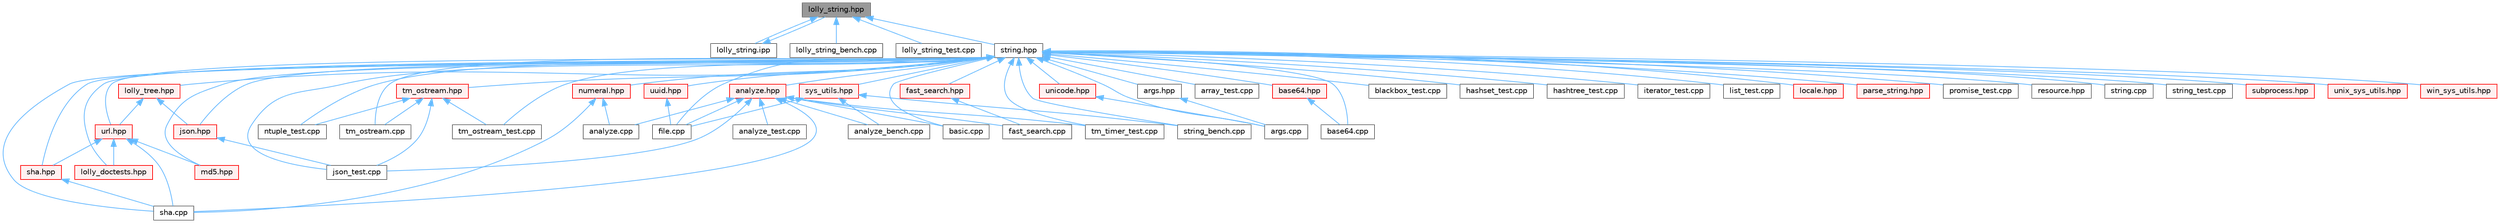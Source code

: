 digraph "lolly_string.hpp"
{
 // LATEX_PDF_SIZE
  bgcolor="transparent";
  edge [fontname=Helvetica,fontsize=10,labelfontname=Helvetica,labelfontsize=10];
  node [fontname=Helvetica,fontsize=10,shape=box,height=0.2,width=0.4];
  Node1 [id="Node000001",label="lolly_string.hpp",height=0.2,width=0.4,color="gray40", fillcolor="grey60", style="filled", fontcolor="black",tooltip=" "];
  Node1 -> Node2 [id="edge1_Node000001_Node000002",dir="back",color="steelblue1",style="solid",tooltip=" "];
  Node2 [id="Node000002",label="lolly_string.ipp",height=0.2,width=0.4,color="grey40", fillcolor="white", style="filled",URL="$lolly__string_8ipp.html",tooltip=" "];
  Node2 -> Node1 [id="edge2_Node000002_Node000001",dir="back",color="steelblue1",style="solid",tooltip=" "];
  Node1 -> Node3 [id="edge3_Node000001_Node000003",dir="back",color="steelblue1",style="solid",tooltip=" "];
  Node3 [id="Node000003",label="lolly_string_bench.cpp",height=0.2,width=0.4,color="grey40", fillcolor="white", style="filled",URL="$lolly__string__bench_8cpp.html",tooltip=" "];
  Node1 -> Node4 [id="edge4_Node000001_Node000004",dir="back",color="steelblue1",style="solid",tooltip=" "];
  Node4 [id="Node000004",label="lolly_string_test.cpp",height=0.2,width=0.4,color="grey40", fillcolor="white", style="filled",URL="$lolly__string__test_8cpp.html",tooltip=" "];
  Node1 -> Node5 [id="edge5_Node000001_Node000005",dir="back",color="steelblue1",style="solid",tooltip=" "];
  Node5 [id="Node000005",label="string.hpp",height=0.2,width=0.4,color="grey40", fillcolor="white", style="filled",URL="$string_8hpp.html",tooltip=" "];
  Node5 -> Node6 [id="edge6_Node000005_Node000006",dir="back",color="steelblue1",style="solid",tooltip=" "];
  Node6 [id="Node000006",label="analyze.hpp",height=0.2,width=0.4,color="red", fillcolor="#FFF0F0", style="filled",URL="$analyze_8hpp.html",tooltip=" "];
  Node6 -> Node7 [id="edge7_Node000006_Node000007",dir="back",color="steelblue1",style="solid",tooltip=" "];
  Node7 [id="Node000007",label="analyze.cpp",height=0.2,width=0.4,color="grey40", fillcolor="white", style="filled",URL="$analyze_8cpp.html",tooltip=" "];
  Node6 -> Node8 [id="edge8_Node000006_Node000008",dir="back",color="steelblue1",style="solid",tooltip=" "];
  Node8 [id="Node000008",label="analyze_bench.cpp",height=0.2,width=0.4,color="grey40", fillcolor="white", style="filled",URL="$analyze__bench_8cpp.html",tooltip=" "];
  Node6 -> Node9 [id="edge9_Node000006_Node000009",dir="back",color="steelblue1",style="solid",tooltip=" "];
  Node9 [id="Node000009",label="analyze_test.cpp",height=0.2,width=0.4,color="grey40", fillcolor="white", style="filled",URL="$analyze__test_8cpp.html",tooltip=" "];
  Node6 -> Node10 [id="edge10_Node000006_Node000010",dir="back",color="steelblue1",style="solid",tooltip=" "];
  Node10 [id="Node000010",label="basic.cpp",height=0.2,width=0.4,color="grey40", fillcolor="white", style="filled",URL="$basic_8cpp.html",tooltip=" "];
  Node6 -> Node11 [id="edge11_Node000006_Node000011",dir="back",color="steelblue1",style="solid",tooltip=" "];
  Node11 [id="Node000011",label="fast_search.cpp",height=0.2,width=0.4,color="grey40", fillcolor="white", style="filled",URL="$fast__search_8cpp.html",tooltip=" "];
  Node6 -> Node12 [id="edge12_Node000006_Node000012",dir="back",color="steelblue1",style="solid",tooltip=" "];
  Node12 [id="Node000012",label="file.cpp",height=0.2,width=0.4,color="grey40", fillcolor="white", style="filled",URL="$file_8cpp.html",tooltip=" "];
  Node6 -> Node15 [id="edge13_Node000006_Node000015",dir="back",color="steelblue1",style="solid",tooltip=" "];
  Node15 [id="Node000015",label="json_test.cpp",height=0.2,width=0.4,color="grey40", fillcolor="white", style="filled",URL="$json__test_8cpp.html",tooltip=" "];
  Node6 -> Node20 [id="edge14_Node000006_Node000020",dir="back",color="steelblue1",style="solid",tooltip=" "];
  Node20 [id="Node000020",label="sha.cpp",height=0.2,width=0.4,color="grey40", fillcolor="white", style="filled",URL="$sha_8cpp.html",tooltip=" "];
  Node6 -> Node21 [id="edge15_Node000006_Node000021",dir="back",color="steelblue1",style="solid",tooltip=" "];
  Node21 [id="Node000021",label="tm_timer_test.cpp",height=0.2,width=0.4,color="grey40", fillcolor="white", style="filled",URL="$tm__timer__test_8cpp.html",tooltip=" "];
  Node5 -> Node25 [id="edge16_Node000005_Node000025",dir="back",color="steelblue1",style="solid",tooltip=" "];
  Node25 [id="Node000025",label="args.cpp",height=0.2,width=0.4,color="grey40", fillcolor="white", style="filled",URL="$args_8cpp.html",tooltip=" "];
  Node5 -> Node26 [id="edge17_Node000005_Node000026",dir="back",color="steelblue1",style="solid",tooltip=" "];
  Node26 [id="Node000026",label="args.hpp",height=0.2,width=0.4,color="grey40", fillcolor="white", style="filled",URL="$args_8hpp.html",tooltip=" "];
  Node26 -> Node25 [id="edge18_Node000026_Node000025",dir="back",color="steelblue1",style="solid",tooltip=" "];
  Node5 -> Node27 [id="edge19_Node000005_Node000027",dir="back",color="steelblue1",style="solid",tooltip=" "];
  Node27 [id="Node000027",label="array_test.cpp",height=0.2,width=0.4,color="grey40", fillcolor="white", style="filled",URL="$array__test_8cpp.html",tooltip=" "];
  Node5 -> Node28 [id="edge20_Node000005_Node000028",dir="back",color="steelblue1",style="solid",tooltip=" "];
  Node28 [id="Node000028",label="base64.cpp",height=0.2,width=0.4,color="grey40", fillcolor="white", style="filled",URL="$base64_8cpp.html",tooltip=" "];
  Node5 -> Node29 [id="edge21_Node000005_Node000029",dir="back",color="steelblue1",style="solid",tooltip=" "];
  Node29 [id="Node000029",label="base64.hpp",height=0.2,width=0.4,color="red", fillcolor="#FFF0F0", style="filled",URL="$base64_8hpp.html",tooltip=" "];
  Node29 -> Node28 [id="edge22_Node000029_Node000028",dir="back",color="steelblue1",style="solid",tooltip=" "];
  Node5 -> Node10 [id="edge23_Node000005_Node000010",dir="back",color="steelblue1",style="solid",tooltip=" "];
  Node5 -> Node31 [id="edge24_Node000005_Node000031",dir="back",color="steelblue1",style="solid",tooltip=" "];
  Node31 [id="Node000031",label="blackbox_test.cpp",height=0.2,width=0.4,color="grey40", fillcolor="white", style="filled",URL="$blackbox__test_8cpp.html",tooltip=" "];
  Node5 -> Node32 [id="edge25_Node000005_Node000032",dir="back",color="steelblue1",style="solid",tooltip=" "];
  Node32 [id="Node000032",label="fast_search.hpp",height=0.2,width=0.4,color="red", fillcolor="#FFF0F0", style="filled",URL="$fast__search_8hpp.html",tooltip=" "];
  Node32 -> Node11 [id="edge26_Node000032_Node000011",dir="back",color="steelblue1",style="solid",tooltip=" "];
  Node5 -> Node12 [id="edge27_Node000005_Node000012",dir="back",color="steelblue1",style="solid",tooltip=" "];
  Node5 -> Node34 [id="edge28_Node000005_Node000034",dir="back",color="steelblue1",style="solid",tooltip=" "];
  Node34 [id="Node000034",label="hashset_test.cpp",height=0.2,width=0.4,color="grey40", fillcolor="white", style="filled",URL="$hashset__test_8cpp.html",tooltip=" "];
  Node5 -> Node35 [id="edge29_Node000005_Node000035",dir="back",color="steelblue1",style="solid",tooltip=" "];
  Node35 [id="Node000035",label="hashtree_test.cpp",height=0.2,width=0.4,color="grey40", fillcolor="white", style="filled",URL="$hashtree__test_8cpp.html",tooltip=" "];
  Node5 -> Node36 [id="edge30_Node000005_Node000036",dir="back",color="steelblue1",style="solid",tooltip=" "];
  Node36 [id="Node000036",label="iterator_test.cpp",height=0.2,width=0.4,color="grey40", fillcolor="white", style="filled",URL="$iterator__test_8cpp.html",tooltip=" "];
  Node5 -> Node37 [id="edge31_Node000005_Node000037",dir="back",color="steelblue1",style="solid",tooltip=" "];
  Node37 [id="Node000037",label="json.hpp",height=0.2,width=0.4,color="red", fillcolor="#FFF0F0", style="filled",URL="$json_8hpp.html",tooltip=" "];
  Node37 -> Node15 [id="edge32_Node000037_Node000015",dir="back",color="steelblue1",style="solid",tooltip=" "];
  Node5 -> Node15 [id="edge33_Node000005_Node000015",dir="back",color="steelblue1",style="solid",tooltip=" "];
  Node5 -> Node38 [id="edge34_Node000005_Node000038",dir="back",color="steelblue1",style="solid",tooltip=" "];
  Node38 [id="Node000038",label="list_test.cpp",height=0.2,width=0.4,color="grey40", fillcolor="white", style="filled",URL="$list__test_8cpp.html",tooltip=" "];
  Node5 -> Node39 [id="edge35_Node000005_Node000039",dir="back",color="steelblue1",style="solid",tooltip=" "];
  Node39 [id="Node000039",label="locale.hpp",height=0.2,width=0.4,color="red", fillcolor="#FFF0F0", style="filled",URL="$locale_8hpp.html",tooltip=" "];
  Node5 -> Node40 [id="edge36_Node000005_Node000040",dir="back",color="steelblue1",style="solid",tooltip=" "];
  Node40 [id="Node000040",label="lolly_doctests.hpp",height=0.2,width=0.4,color="red", fillcolor="#FFF0F0", style="filled",URL="$lolly__doctests_8hpp.html",tooltip=" "];
  Node5 -> Node62 [id="edge37_Node000005_Node000062",dir="back",color="steelblue1",style="solid",tooltip=" "];
  Node62 [id="Node000062",label="lolly_tree.hpp",height=0.2,width=0.4,color="red", fillcolor="#FFF0F0", style="filled",URL="$lolly__tree_8hpp.html",tooltip=" "];
  Node62 -> Node37 [id="edge38_Node000062_Node000037",dir="back",color="steelblue1",style="solid",tooltip=" "];
  Node62 -> Node65 [id="edge39_Node000062_Node000065",dir="back",color="steelblue1",style="solid",tooltip=" "];
  Node65 [id="Node000065",label="url.hpp",height=0.2,width=0.4,color="red", fillcolor="#FFF0F0", style="filled",URL="$url_8hpp.html",tooltip=" "];
  Node65 -> Node40 [id="edge40_Node000065_Node000040",dir="back",color="steelblue1",style="solid",tooltip=" "];
  Node65 -> Node72 [id="edge41_Node000065_Node000072",dir="back",color="steelblue1",style="solid",tooltip=" "];
  Node72 [id="Node000072",label="md5.hpp",height=0.2,width=0.4,color="red", fillcolor="#FFF0F0", style="filled",URL="$md5_8hpp.html",tooltip=" "];
  Node65 -> Node20 [id="edge42_Node000065_Node000020",dir="back",color="steelblue1",style="solid",tooltip=" "];
  Node65 -> Node73 [id="edge43_Node000065_Node000073",dir="back",color="steelblue1",style="solid",tooltip=" "];
  Node73 [id="Node000073",label="sha.hpp",height=0.2,width=0.4,color="red", fillcolor="#FFF0F0", style="filled",URL="$sha_8hpp.html",tooltip=" "];
  Node73 -> Node20 [id="edge44_Node000073_Node000020",dir="back",color="steelblue1",style="solid",tooltip=" "];
  Node5 -> Node72 [id="edge45_Node000005_Node000072",dir="back",color="steelblue1",style="solid",tooltip=" "];
  Node5 -> Node49 [id="edge46_Node000005_Node000049",dir="back",color="steelblue1",style="solid",tooltip=" "];
  Node49 [id="Node000049",label="ntuple_test.cpp",height=0.2,width=0.4,color="grey40", fillcolor="white", style="filled",URL="$ntuple__test_8cpp.html",tooltip=" "];
  Node5 -> Node77 [id="edge47_Node000005_Node000077",dir="back",color="steelblue1",style="solid",tooltip=" "];
  Node77 [id="Node000077",label="numeral.hpp",height=0.2,width=0.4,color="red", fillcolor="#FFF0F0", style="filled",URL="$numeral_8hpp.html",tooltip=" "];
  Node77 -> Node7 [id="edge48_Node000077_Node000007",dir="back",color="steelblue1",style="solid",tooltip=" "];
  Node77 -> Node20 [id="edge49_Node000077_Node000020",dir="back",color="steelblue1",style="solid",tooltip=" "];
  Node5 -> Node78 [id="edge50_Node000005_Node000078",dir="back",color="steelblue1",style="solid",tooltip=" "];
  Node78 [id="Node000078",label="parse_string.hpp",height=0.2,width=0.4,color="red", fillcolor="#FFF0F0", style="filled",URL="$parse__string_8hpp.html",tooltip=" "];
  Node5 -> Node52 [id="edge51_Node000005_Node000052",dir="back",color="steelblue1",style="solid",tooltip=" "];
  Node52 [id="Node000052",label="promise_test.cpp",height=0.2,width=0.4,color="grey40", fillcolor="white", style="filled",URL="$promise__test_8cpp.html",tooltip=" "];
  Node5 -> Node79 [id="edge52_Node000005_Node000079",dir="back",color="steelblue1",style="solid",tooltip=" "];
  Node79 [id="Node000079",label="resource.hpp",height=0.2,width=0.4,color="grey40", fillcolor="white", style="filled",URL="$resource_8hpp.html",tooltip=" "];
  Node5 -> Node20 [id="edge53_Node000005_Node000020",dir="back",color="steelblue1",style="solid",tooltip=" "];
  Node5 -> Node73 [id="edge54_Node000005_Node000073",dir="back",color="steelblue1",style="solid",tooltip=" "];
  Node5 -> Node80 [id="edge55_Node000005_Node000080",dir="back",color="steelblue1",style="solid",tooltip=" "];
  Node80 [id="Node000080",label="string.cpp",height=0.2,width=0.4,color="grey40", fillcolor="white", style="filled",URL="$string_8cpp.html",tooltip=" "];
  Node5 -> Node81 [id="edge56_Node000005_Node000081",dir="back",color="steelblue1",style="solid",tooltip=" "];
  Node81 [id="Node000081",label="string_bench.cpp",height=0.2,width=0.4,color="grey40", fillcolor="white", style="filled",URL="$string__bench_8cpp.html",tooltip=" "];
  Node5 -> Node55 [id="edge57_Node000005_Node000055",dir="back",color="steelblue1",style="solid",tooltip=" "];
  Node55 [id="Node000055",label="string_test.cpp",height=0.2,width=0.4,color="grey40", fillcolor="white", style="filled",URL="$string__test_8cpp.html",tooltip=" "];
  Node5 -> Node82 [id="edge58_Node000005_Node000082",dir="back",color="steelblue1",style="solid",tooltip=" "];
  Node82 [id="Node000082",label="subprocess.hpp",height=0.2,width=0.4,color="red", fillcolor="#FFF0F0", style="filled",URL="$subprocess_8hpp.html",tooltip=" "];
  Node5 -> Node84 [id="edge59_Node000005_Node000084",dir="back",color="steelblue1",style="solid",tooltip=" "];
  Node84 [id="Node000084",label="sys_utils.hpp",height=0.2,width=0.4,color="red", fillcolor="#FFF0F0", style="filled",URL="$sys__utils_8hpp.html",tooltip=" "];
  Node84 -> Node8 [id="edge60_Node000084_Node000008",dir="back",color="steelblue1",style="solid",tooltip=" "];
  Node84 -> Node12 [id="edge61_Node000084_Node000012",dir="back",color="steelblue1",style="solid",tooltip=" "];
  Node84 -> Node81 [id="edge62_Node000084_Node000081",dir="back",color="steelblue1",style="solid",tooltip=" "];
  Node5 -> Node87 [id="edge63_Node000005_Node000087",dir="back",color="steelblue1",style="solid",tooltip=" "];
  Node87 [id="Node000087",label="tm_ostream.cpp",height=0.2,width=0.4,color="grey40", fillcolor="white", style="filled",URL="$tm__ostream_8cpp.html",tooltip=" "];
  Node5 -> Node88 [id="edge64_Node000005_Node000088",dir="back",color="steelblue1",style="solid",tooltip=" "];
  Node88 [id="Node000088",label="tm_ostream.hpp",height=0.2,width=0.4,color="red", fillcolor="#FFF0F0", style="filled",URL="$tm__ostream_8hpp.html",tooltip=" "];
  Node88 -> Node15 [id="edge65_Node000088_Node000015",dir="back",color="steelblue1",style="solid",tooltip=" "];
  Node88 -> Node49 [id="edge66_Node000088_Node000049",dir="back",color="steelblue1",style="solid",tooltip=" "];
  Node88 -> Node87 [id="edge67_Node000088_Node000087",dir="back",color="steelblue1",style="solid",tooltip=" "];
  Node88 -> Node58 [id="edge68_Node000088_Node000058",dir="back",color="steelblue1",style="solid",tooltip=" "];
  Node58 [id="Node000058",label="tm_ostream_test.cpp",height=0.2,width=0.4,color="grey40", fillcolor="white", style="filled",URL="$tm__ostream__test_8cpp.html",tooltip=" "];
  Node5 -> Node58 [id="edge69_Node000005_Node000058",dir="back",color="steelblue1",style="solid",tooltip=" "];
  Node5 -> Node21 [id="edge70_Node000005_Node000021",dir="back",color="steelblue1",style="solid",tooltip=" "];
  Node5 -> Node124 [id="edge71_Node000005_Node000124",dir="back",color="steelblue1",style="solid",tooltip=" "];
  Node124 [id="Node000124",label="unicode.hpp",height=0.2,width=0.4,color="red", fillcolor="#FFF0F0", style="filled",URL="$unicode_8hpp.html",tooltip=" "];
  Node124 -> Node25 [id="edge72_Node000124_Node000025",dir="back",color="steelblue1",style="solid",tooltip=" "];
  Node5 -> Node97 [id="edge73_Node000005_Node000097",dir="back",color="steelblue1",style="solid",tooltip=" "];
  Node97 [id="Node000097",label="unix_sys_utils.hpp",height=0.2,width=0.4,color="red", fillcolor="#FFF0F0", style="filled",URL="$unix__sys__utils_8hpp.html",tooltip=" "];
  Node5 -> Node65 [id="edge74_Node000005_Node000065",dir="back",color="steelblue1",style="solid",tooltip=" "];
  Node5 -> Node126 [id="edge75_Node000005_Node000126",dir="back",color="steelblue1",style="solid",tooltip=" "];
  Node126 [id="Node000126",label="uuid.hpp",height=0.2,width=0.4,color="red", fillcolor="#FFF0F0", style="filled",URL="$uuid_8hpp.html",tooltip=" "];
  Node126 -> Node12 [id="edge76_Node000126_Node000012",dir="back",color="steelblue1",style="solid",tooltip=" "];
  Node5 -> Node98 [id="edge77_Node000005_Node000098",dir="back",color="steelblue1",style="solid",tooltip=" "];
  Node98 [id="Node000098",label="win_sys_utils.hpp",height=0.2,width=0.4,color="red", fillcolor="#FFF0F0", style="filled",URL="$win__sys__utils_8hpp.html",tooltip=" "];
}
